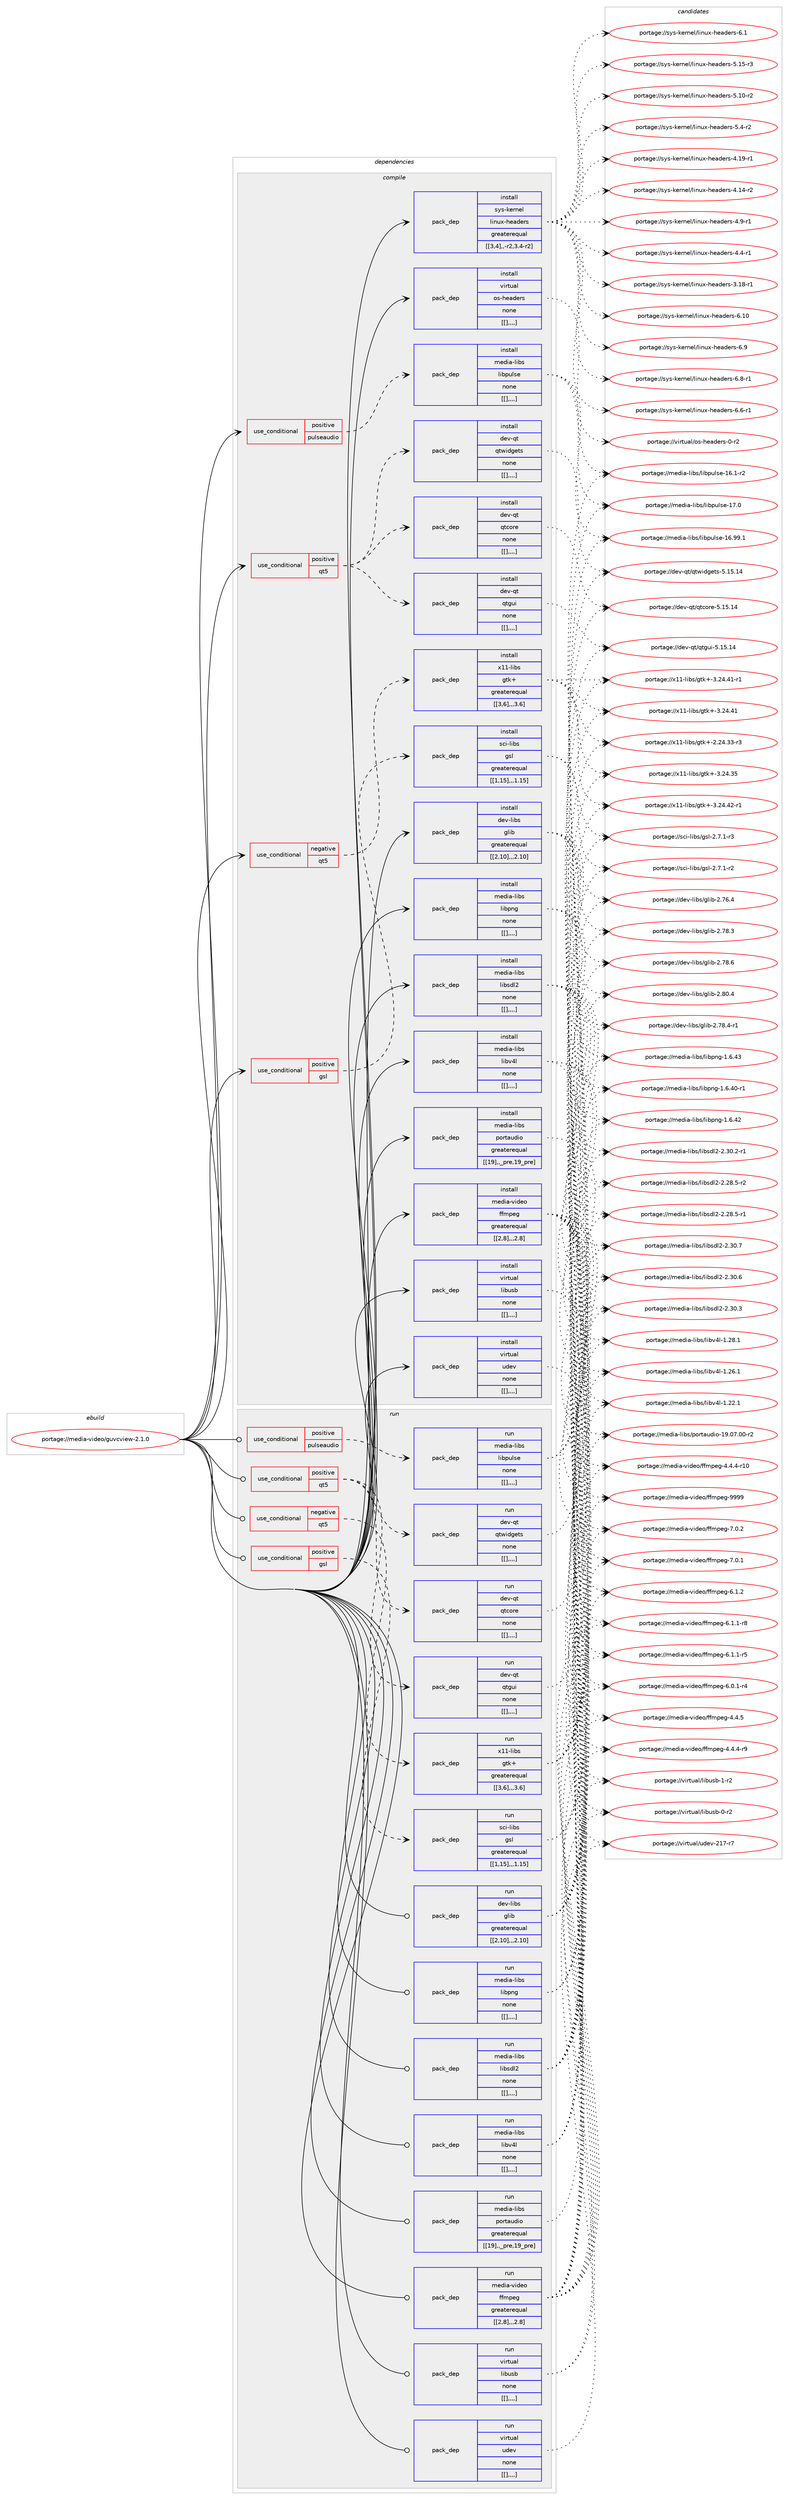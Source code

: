 digraph prolog {

# *************
# Graph options
# *************

newrank=true;
concentrate=true;
compound=true;
graph [rankdir=LR,fontname=Helvetica,fontsize=10,ranksep=1.5];#, ranksep=2.5, nodesep=0.2];
edge  [arrowhead=vee];
node  [fontname=Helvetica,fontsize=10];

# **********
# The ebuild
# **********

subgraph cluster_leftcol {
color=gray;
label=<<i>ebuild</i>>;
id [label="portage://media-video/guvcview-2.1.0", color=red, width=4, href="../media-video/guvcview-2.1.0.svg"];
}

# ****************
# The dependencies
# ****************

subgraph cluster_midcol {
color=gray;
label=<<i>dependencies</i>>;
subgraph cluster_compile {
fillcolor="#eeeeee";
style=filled;
label=<<i>compile</i>>;
subgraph cond88658 {
dependency347003 [label=<<TABLE BORDER="0" CELLBORDER="1" CELLSPACING="0" CELLPADDING="4"><TR><TD ROWSPAN="3" CELLPADDING="10">use_conditional</TD></TR><TR><TD>negative</TD></TR><TR><TD>qt5</TD></TR></TABLE>>, shape=none, color=red];
subgraph pack255668 {
dependency347004 [label=<<TABLE BORDER="0" CELLBORDER="1" CELLSPACING="0" CELLPADDING="4" WIDTH="220"><TR><TD ROWSPAN="6" CELLPADDING="30">pack_dep</TD></TR><TR><TD WIDTH="110">install</TD></TR><TR><TD>x11-libs</TD></TR><TR><TD>gtk+</TD></TR><TR><TD>greaterequal</TD></TR><TR><TD>[[3,6],,,3.6]</TD></TR></TABLE>>, shape=none, color=blue];
}
dependency347003:e -> dependency347004:w [weight=20,style="dashed",arrowhead="vee"];
}
id:e -> dependency347003:w [weight=20,style="solid",arrowhead="vee"];
subgraph cond88659 {
dependency347005 [label=<<TABLE BORDER="0" CELLBORDER="1" CELLSPACING="0" CELLPADDING="4"><TR><TD ROWSPAN="3" CELLPADDING="10">use_conditional</TD></TR><TR><TD>positive</TD></TR><TR><TD>gsl</TD></TR></TABLE>>, shape=none, color=red];
subgraph pack255669 {
dependency347006 [label=<<TABLE BORDER="0" CELLBORDER="1" CELLSPACING="0" CELLPADDING="4" WIDTH="220"><TR><TD ROWSPAN="6" CELLPADDING="30">pack_dep</TD></TR><TR><TD WIDTH="110">install</TD></TR><TR><TD>sci-libs</TD></TR><TR><TD>gsl</TD></TR><TR><TD>greaterequal</TD></TR><TR><TD>[[1,15],,,1.15]</TD></TR></TABLE>>, shape=none, color=blue];
}
dependency347005:e -> dependency347006:w [weight=20,style="dashed",arrowhead="vee"];
}
id:e -> dependency347005:w [weight=20,style="solid",arrowhead="vee"];
subgraph cond88660 {
dependency347007 [label=<<TABLE BORDER="0" CELLBORDER="1" CELLSPACING="0" CELLPADDING="4"><TR><TD ROWSPAN="3" CELLPADDING="10">use_conditional</TD></TR><TR><TD>positive</TD></TR><TR><TD>pulseaudio</TD></TR></TABLE>>, shape=none, color=red];
subgraph pack255670 {
dependency347008 [label=<<TABLE BORDER="0" CELLBORDER="1" CELLSPACING="0" CELLPADDING="4" WIDTH="220"><TR><TD ROWSPAN="6" CELLPADDING="30">pack_dep</TD></TR><TR><TD WIDTH="110">install</TD></TR><TR><TD>media-libs</TD></TR><TR><TD>libpulse</TD></TR><TR><TD>none</TD></TR><TR><TD>[[],,,,]</TD></TR></TABLE>>, shape=none, color=blue];
}
dependency347007:e -> dependency347008:w [weight=20,style="dashed",arrowhead="vee"];
}
id:e -> dependency347007:w [weight=20,style="solid",arrowhead="vee"];
subgraph cond88661 {
dependency347009 [label=<<TABLE BORDER="0" CELLBORDER="1" CELLSPACING="0" CELLPADDING="4"><TR><TD ROWSPAN="3" CELLPADDING="10">use_conditional</TD></TR><TR><TD>positive</TD></TR><TR><TD>qt5</TD></TR></TABLE>>, shape=none, color=red];
subgraph pack255671 {
dependency347010 [label=<<TABLE BORDER="0" CELLBORDER="1" CELLSPACING="0" CELLPADDING="4" WIDTH="220"><TR><TD ROWSPAN="6" CELLPADDING="30">pack_dep</TD></TR><TR><TD WIDTH="110">install</TD></TR><TR><TD>dev-qt</TD></TR><TR><TD>qtcore</TD></TR><TR><TD>none</TD></TR><TR><TD>[[],,,,]</TD></TR></TABLE>>, shape=none, color=blue];
}
dependency347009:e -> dependency347010:w [weight=20,style="dashed",arrowhead="vee"];
subgraph pack255672 {
dependency347011 [label=<<TABLE BORDER="0" CELLBORDER="1" CELLSPACING="0" CELLPADDING="4" WIDTH="220"><TR><TD ROWSPAN="6" CELLPADDING="30">pack_dep</TD></TR><TR><TD WIDTH="110">install</TD></TR><TR><TD>dev-qt</TD></TR><TR><TD>qtgui</TD></TR><TR><TD>none</TD></TR><TR><TD>[[],,,,]</TD></TR></TABLE>>, shape=none, color=blue];
}
dependency347009:e -> dependency347011:w [weight=20,style="dashed",arrowhead="vee"];
subgraph pack255673 {
dependency347012 [label=<<TABLE BORDER="0" CELLBORDER="1" CELLSPACING="0" CELLPADDING="4" WIDTH="220"><TR><TD ROWSPAN="6" CELLPADDING="30">pack_dep</TD></TR><TR><TD WIDTH="110">install</TD></TR><TR><TD>dev-qt</TD></TR><TR><TD>qtwidgets</TD></TR><TR><TD>none</TD></TR><TR><TD>[[],,,,]</TD></TR></TABLE>>, shape=none, color=blue];
}
dependency347009:e -> dependency347012:w [weight=20,style="dashed",arrowhead="vee"];
}
id:e -> dependency347009:w [weight=20,style="solid",arrowhead="vee"];
subgraph pack255674 {
dependency347013 [label=<<TABLE BORDER="0" CELLBORDER="1" CELLSPACING="0" CELLPADDING="4" WIDTH="220"><TR><TD ROWSPAN="6" CELLPADDING="30">pack_dep</TD></TR><TR><TD WIDTH="110">install</TD></TR><TR><TD>dev-libs</TD></TR><TR><TD>glib</TD></TR><TR><TD>greaterequal</TD></TR><TR><TD>[[2,10],,,2.10]</TD></TR></TABLE>>, shape=none, color=blue];
}
id:e -> dependency347013:w [weight=20,style="solid",arrowhead="vee"];
subgraph pack255675 {
dependency347014 [label=<<TABLE BORDER="0" CELLBORDER="1" CELLSPACING="0" CELLPADDING="4" WIDTH="220"><TR><TD ROWSPAN="6" CELLPADDING="30">pack_dep</TD></TR><TR><TD WIDTH="110">install</TD></TR><TR><TD>media-libs</TD></TR><TR><TD>libpng</TD></TR><TR><TD>none</TD></TR><TR><TD>[[],,,,]</TD></TR></TABLE>>, shape=none, color=blue];
}
id:e -> dependency347014:w [weight=20,style="solid",arrowhead="vee"];
subgraph pack255676 {
dependency347015 [label=<<TABLE BORDER="0" CELLBORDER="1" CELLSPACING="0" CELLPADDING="4" WIDTH="220"><TR><TD ROWSPAN="6" CELLPADDING="30">pack_dep</TD></TR><TR><TD WIDTH="110">install</TD></TR><TR><TD>media-libs</TD></TR><TR><TD>libsdl2</TD></TR><TR><TD>none</TD></TR><TR><TD>[[],,,,]</TD></TR></TABLE>>, shape=none, color=blue];
}
id:e -> dependency347015:w [weight=20,style="solid",arrowhead="vee"];
subgraph pack255677 {
dependency347016 [label=<<TABLE BORDER="0" CELLBORDER="1" CELLSPACING="0" CELLPADDING="4" WIDTH="220"><TR><TD ROWSPAN="6" CELLPADDING="30">pack_dep</TD></TR><TR><TD WIDTH="110">install</TD></TR><TR><TD>media-libs</TD></TR><TR><TD>libv4l</TD></TR><TR><TD>none</TD></TR><TR><TD>[[],,,,]</TD></TR></TABLE>>, shape=none, color=blue];
}
id:e -> dependency347016:w [weight=20,style="solid",arrowhead="vee"];
subgraph pack255678 {
dependency347017 [label=<<TABLE BORDER="0" CELLBORDER="1" CELLSPACING="0" CELLPADDING="4" WIDTH="220"><TR><TD ROWSPAN="6" CELLPADDING="30">pack_dep</TD></TR><TR><TD WIDTH="110">install</TD></TR><TR><TD>media-libs</TD></TR><TR><TD>portaudio</TD></TR><TR><TD>greaterequal</TD></TR><TR><TD>[[19],,_pre,19_pre]</TD></TR></TABLE>>, shape=none, color=blue];
}
id:e -> dependency347017:w [weight=20,style="solid",arrowhead="vee"];
subgraph pack255679 {
dependency347018 [label=<<TABLE BORDER="0" CELLBORDER="1" CELLSPACING="0" CELLPADDING="4" WIDTH="220"><TR><TD ROWSPAN="6" CELLPADDING="30">pack_dep</TD></TR><TR><TD WIDTH="110">install</TD></TR><TR><TD>media-video</TD></TR><TR><TD>ffmpeg</TD></TR><TR><TD>greaterequal</TD></TR><TR><TD>[[2,8],,,2.8]</TD></TR></TABLE>>, shape=none, color=blue];
}
id:e -> dependency347018:w [weight=20,style="solid",arrowhead="vee"];
subgraph pack255680 {
dependency347019 [label=<<TABLE BORDER="0" CELLBORDER="1" CELLSPACING="0" CELLPADDING="4" WIDTH="220"><TR><TD ROWSPAN="6" CELLPADDING="30">pack_dep</TD></TR><TR><TD WIDTH="110">install</TD></TR><TR><TD>sys-kernel</TD></TR><TR><TD>linux-headers</TD></TR><TR><TD>greaterequal</TD></TR><TR><TD>[[3,4],,-r2,3.4-r2]</TD></TR></TABLE>>, shape=none, color=blue];
}
id:e -> dependency347019:w [weight=20,style="solid",arrowhead="vee"];
subgraph pack255681 {
dependency347020 [label=<<TABLE BORDER="0" CELLBORDER="1" CELLSPACING="0" CELLPADDING="4" WIDTH="220"><TR><TD ROWSPAN="6" CELLPADDING="30">pack_dep</TD></TR><TR><TD WIDTH="110">install</TD></TR><TR><TD>virtual</TD></TR><TR><TD>libusb</TD></TR><TR><TD>none</TD></TR><TR><TD>[[],,,,]</TD></TR></TABLE>>, shape=none, color=blue];
}
id:e -> dependency347020:w [weight=20,style="solid",arrowhead="vee"];
subgraph pack255682 {
dependency347021 [label=<<TABLE BORDER="0" CELLBORDER="1" CELLSPACING="0" CELLPADDING="4" WIDTH="220"><TR><TD ROWSPAN="6" CELLPADDING="30">pack_dep</TD></TR><TR><TD WIDTH="110">install</TD></TR><TR><TD>virtual</TD></TR><TR><TD>os-headers</TD></TR><TR><TD>none</TD></TR><TR><TD>[[],,,,]</TD></TR></TABLE>>, shape=none, color=blue];
}
id:e -> dependency347021:w [weight=20,style="solid",arrowhead="vee"];
subgraph pack255683 {
dependency347022 [label=<<TABLE BORDER="0" CELLBORDER="1" CELLSPACING="0" CELLPADDING="4" WIDTH="220"><TR><TD ROWSPAN="6" CELLPADDING="30">pack_dep</TD></TR><TR><TD WIDTH="110">install</TD></TR><TR><TD>virtual</TD></TR><TR><TD>udev</TD></TR><TR><TD>none</TD></TR><TR><TD>[[],,,,]</TD></TR></TABLE>>, shape=none, color=blue];
}
id:e -> dependency347022:w [weight=20,style="solid",arrowhead="vee"];
}
subgraph cluster_compileandrun {
fillcolor="#eeeeee";
style=filled;
label=<<i>compile and run</i>>;
}
subgraph cluster_run {
fillcolor="#eeeeee";
style=filled;
label=<<i>run</i>>;
subgraph cond88662 {
dependency347023 [label=<<TABLE BORDER="0" CELLBORDER="1" CELLSPACING="0" CELLPADDING="4"><TR><TD ROWSPAN="3" CELLPADDING="10">use_conditional</TD></TR><TR><TD>negative</TD></TR><TR><TD>qt5</TD></TR></TABLE>>, shape=none, color=red];
subgraph pack255684 {
dependency347024 [label=<<TABLE BORDER="0" CELLBORDER="1" CELLSPACING="0" CELLPADDING="4" WIDTH="220"><TR><TD ROWSPAN="6" CELLPADDING="30">pack_dep</TD></TR><TR><TD WIDTH="110">run</TD></TR><TR><TD>x11-libs</TD></TR><TR><TD>gtk+</TD></TR><TR><TD>greaterequal</TD></TR><TR><TD>[[3,6],,,3.6]</TD></TR></TABLE>>, shape=none, color=blue];
}
dependency347023:e -> dependency347024:w [weight=20,style="dashed",arrowhead="vee"];
}
id:e -> dependency347023:w [weight=20,style="solid",arrowhead="odot"];
subgraph cond88663 {
dependency347025 [label=<<TABLE BORDER="0" CELLBORDER="1" CELLSPACING="0" CELLPADDING="4"><TR><TD ROWSPAN="3" CELLPADDING="10">use_conditional</TD></TR><TR><TD>positive</TD></TR><TR><TD>gsl</TD></TR></TABLE>>, shape=none, color=red];
subgraph pack255685 {
dependency347026 [label=<<TABLE BORDER="0" CELLBORDER="1" CELLSPACING="0" CELLPADDING="4" WIDTH="220"><TR><TD ROWSPAN="6" CELLPADDING="30">pack_dep</TD></TR><TR><TD WIDTH="110">run</TD></TR><TR><TD>sci-libs</TD></TR><TR><TD>gsl</TD></TR><TR><TD>greaterequal</TD></TR><TR><TD>[[1,15],,,1.15]</TD></TR></TABLE>>, shape=none, color=blue];
}
dependency347025:e -> dependency347026:w [weight=20,style="dashed",arrowhead="vee"];
}
id:e -> dependency347025:w [weight=20,style="solid",arrowhead="odot"];
subgraph cond88664 {
dependency347027 [label=<<TABLE BORDER="0" CELLBORDER="1" CELLSPACING="0" CELLPADDING="4"><TR><TD ROWSPAN="3" CELLPADDING="10">use_conditional</TD></TR><TR><TD>positive</TD></TR><TR><TD>pulseaudio</TD></TR></TABLE>>, shape=none, color=red];
subgraph pack255686 {
dependency347028 [label=<<TABLE BORDER="0" CELLBORDER="1" CELLSPACING="0" CELLPADDING="4" WIDTH="220"><TR><TD ROWSPAN="6" CELLPADDING="30">pack_dep</TD></TR><TR><TD WIDTH="110">run</TD></TR><TR><TD>media-libs</TD></TR><TR><TD>libpulse</TD></TR><TR><TD>none</TD></TR><TR><TD>[[],,,,]</TD></TR></TABLE>>, shape=none, color=blue];
}
dependency347027:e -> dependency347028:w [weight=20,style="dashed",arrowhead="vee"];
}
id:e -> dependency347027:w [weight=20,style="solid",arrowhead="odot"];
subgraph cond88665 {
dependency347029 [label=<<TABLE BORDER="0" CELLBORDER="1" CELLSPACING="0" CELLPADDING="4"><TR><TD ROWSPAN="3" CELLPADDING="10">use_conditional</TD></TR><TR><TD>positive</TD></TR><TR><TD>qt5</TD></TR></TABLE>>, shape=none, color=red];
subgraph pack255687 {
dependency347030 [label=<<TABLE BORDER="0" CELLBORDER="1" CELLSPACING="0" CELLPADDING="4" WIDTH="220"><TR><TD ROWSPAN="6" CELLPADDING="30">pack_dep</TD></TR><TR><TD WIDTH="110">run</TD></TR><TR><TD>dev-qt</TD></TR><TR><TD>qtcore</TD></TR><TR><TD>none</TD></TR><TR><TD>[[],,,,]</TD></TR></TABLE>>, shape=none, color=blue];
}
dependency347029:e -> dependency347030:w [weight=20,style="dashed",arrowhead="vee"];
subgraph pack255688 {
dependency347031 [label=<<TABLE BORDER="0" CELLBORDER="1" CELLSPACING="0" CELLPADDING="4" WIDTH="220"><TR><TD ROWSPAN="6" CELLPADDING="30">pack_dep</TD></TR><TR><TD WIDTH="110">run</TD></TR><TR><TD>dev-qt</TD></TR><TR><TD>qtgui</TD></TR><TR><TD>none</TD></TR><TR><TD>[[],,,,]</TD></TR></TABLE>>, shape=none, color=blue];
}
dependency347029:e -> dependency347031:w [weight=20,style="dashed",arrowhead="vee"];
subgraph pack255689 {
dependency347032 [label=<<TABLE BORDER="0" CELLBORDER="1" CELLSPACING="0" CELLPADDING="4" WIDTH="220"><TR><TD ROWSPAN="6" CELLPADDING="30">pack_dep</TD></TR><TR><TD WIDTH="110">run</TD></TR><TR><TD>dev-qt</TD></TR><TR><TD>qtwidgets</TD></TR><TR><TD>none</TD></TR><TR><TD>[[],,,,]</TD></TR></TABLE>>, shape=none, color=blue];
}
dependency347029:e -> dependency347032:w [weight=20,style="dashed",arrowhead="vee"];
}
id:e -> dependency347029:w [weight=20,style="solid",arrowhead="odot"];
subgraph pack255690 {
dependency347033 [label=<<TABLE BORDER="0" CELLBORDER="1" CELLSPACING="0" CELLPADDING="4" WIDTH="220"><TR><TD ROWSPAN="6" CELLPADDING="30">pack_dep</TD></TR><TR><TD WIDTH="110">run</TD></TR><TR><TD>dev-libs</TD></TR><TR><TD>glib</TD></TR><TR><TD>greaterequal</TD></TR><TR><TD>[[2,10],,,2.10]</TD></TR></TABLE>>, shape=none, color=blue];
}
id:e -> dependency347033:w [weight=20,style="solid",arrowhead="odot"];
subgraph pack255691 {
dependency347034 [label=<<TABLE BORDER="0" CELLBORDER="1" CELLSPACING="0" CELLPADDING="4" WIDTH="220"><TR><TD ROWSPAN="6" CELLPADDING="30">pack_dep</TD></TR><TR><TD WIDTH="110">run</TD></TR><TR><TD>media-libs</TD></TR><TR><TD>libpng</TD></TR><TR><TD>none</TD></TR><TR><TD>[[],,,,]</TD></TR></TABLE>>, shape=none, color=blue];
}
id:e -> dependency347034:w [weight=20,style="solid",arrowhead="odot"];
subgraph pack255692 {
dependency347035 [label=<<TABLE BORDER="0" CELLBORDER="1" CELLSPACING="0" CELLPADDING="4" WIDTH="220"><TR><TD ROWSPAN="6" CELLPADDING="30">pack_dep</TD></TR><TR><TD WIDTH="110">run</TD></TR><TR><TD>media-libs</TD></TR><TR><TD>libsdl2</TD></TR><TR><TD>none</TD></TR><TR><TD>[[],,,,]</TD></TR></TABLE>>, shape=none, color=blue];
}
id:e -> dependency347035:w [weight=20,style="solid",arrowhead="odot"];
subgraph pack255693 {
dependency347036 [label=<<TABLE BORDER="0" CELLBORDER="1" CELLSPACING="0" CELLPADDING="4" WIDTH="220"><TR><TD ROWSPAN="6" CELLPADDING="30">pack_dep</TD></TR><TR><TD WIDTH="110">run</TD></TR><TR><TD>media-libs</TD></TR><TR><TD>libv4l</TD></TR><TR><TD>none</TD></TR><TR><TD>[[],,,,]</TD></TR></TABLE>>, shape=none, color=blue];
}
id:e -> dependency347036:w [weight=20,style="solid",arrowhead="odot"];
subgraph pack255694 {
dependency347037 [label=<<TABLE BORDER="0" CELLBORDER="1" CELLSPACING="0" CELLPADDING="4" WIDTH="220"><TR><TD ROWSPAN="6" CELLPADDING="30">pack_dep</TD></TR><TR><TD WIDTH="110">run</TD></TR><TR><TD>media-libs</TD></TR><TR><TD>portaudio</TD></TR><TR><TD>greaterequal</TD></TR><TR><TD>[[19],,_pre,19_pre]</TD></TR></TABLE>>, shape=none, color=blue];
}
id:e -> dependency347037:w [weight=20,style="solid",arrowhead="odot"];
subgraph pack255695 {
dependency347038 [label=<<TABLE BORDER="0" CELLBORDER="1" CELLSPACING="0" CELLPADDING="4" WIDTH="220"><TR><TD ROWSPAN="6" CELLPADDING="30">pack_dep</TD></TR><TR><TD WIDTH="110">run</TD></TR><TR><TD>media-video</TD></TR><TR><TD>ffmpeg</TD></TR><TR><TD>greaterequal</TD></TR><TR><TD>[[2,8],,,2.8]</TD></TR></TABLE>>, shape=none, color=blue];
}
id:e -> dependency347038:w [weight=20,style="solid",arrowhead="odot"];
subgraph pack255696 {
dependency347039 [label=<<TABLE BORDER="0" CELLBORDER="1" CELLSPACING="0" CELLPADDING="4" WIDTH="220"><TR><TD ROWSPAN="6" CELLPADDING="30">pack_dep</TD></TR><TR><TD WIDTH="110">run</TD></TR><TR><TD>virtual</TD></TR><TR><TD>libusb</TD></TR><TR><TD>none</TD></TR><TR><TD>[[],,,,]</TD></TR></TABLE>>, shape=none, color=blue];
}
id:e -> dependency347039:w [weight=20,style="solid",arrowhead="odot"];
subgraph pack255697 {
dependency347040 [label=<<TABLE BORDER="0" CELLBORDER="1" CELLSPACING="0" CELLPADDING="4" WIDTH="220"><TR><TD ROWSPAN="6" CELLPADDING="30">pack_dep</TD></TR><TR><TD WIDTH="110">run</TD></TR><TR><TD>virtual</TD></TR><TR><TD>udev</TD></TR><TR><TD>none</TD></TR><TR><TD>[[],,,,]</TD></TR></TABLE>>, shape=none, color=blue];
}
id:e -> dependency347040:w [weight=20,style="solid",arrowhead="odot"];
}
}

# **************
# The candidates
# **************

subgraph cluster_choices {
rank=same;
color=gray;
label=<<i>candidates</i>>;

subgraph choice255668 {
color=black;
nodesep=1;
choice12049494510810598115471031161074345514650524652504511449 [label="portage://x11-libs/gtk+-3.24.42-r1", color=red, width=4,href="../x11-libs/gtk+-3.24.42-r1.svg"];
choice12049494510810598115471031161074345514650524652494511449 [label="portage://x11-libs/gtk+-3.24.41-r1", color=red, width=4,href="../x11-libs/gtk+-3.24.41-r1.svg"];
choice1204949451081059811547103116107434551465052465249 [label="portage://x11-libs/gtk+-3.24.41", color=red, width=4,href="../x11-libs/gtk+-3.24.41.svg"];
choice1204949451081059811547103116107434551465052465153 [label="portage://x11-libs/gtk+-3.24.35", color=red, width=4,href="../x11-libs/gtk+-3.24.35.svg"];
choice12049494510810598115471031161074345504650524651514511451 [label="portage://x11-libs/gtk+-2.24.33-r3", color=red, width=4,href="../x11-libs/gtk+-2.24.33-r3.svg"];
dependency347004:e -> choice12049494510810598115471031161074345514650524652504511449:w [style=dotted,weight="100"];
dependency347004:e -> choice12049494510810598115471031161074345514650524652494511449:w [style=dotted,weight="100"];
dependency347004:e -> choice1204949451081059811547103116107434551465052465249:w [style=dotted,weight="100"];
dependency347004:e -> choice1204949451081059811547103116107434551465052465153:w [style=dotted,weight="100"];
dependency347004:e -> choice12049494510810598115471031161074345504650524651514511451:w [style=dotted,weight="100"];
}
subgraph choice255669 {
color=black;
nodesep=1;
choice115991054510810598115471031151084550465546494511451 [label="portage://sci-libs/gsl-2.7.1-r3", color=red, width=4,href="../sci-libs/gsl-2.7.1-r3.svg"];
choice115991054510810598115471031151084550465546494511450 [label="portage://sci-libs/gsl-2.7.1-r2", color=red, width=4,href="../sci-libs/gsl-2.7.1-r2.svg"];
dependency347006:e -> choice115991054510810598115471031151084550465546494511451:w [style=dotted,weight="100"];
dependency347006:e -> choice115991054510810598115471031151084550465546494511450:w [style=dotted,weight="100"];
}
subgraph choice255670 {
color=black;
nodesep=1;
choice10910110010597451081059811547108105981121171081151014549554648 [label="portage://media-libs/libpulse-17.0", color=red, width=4,href="../media-libs/libpulse-17.0.svg"];
choice10910110010597451081059811547108105981121171081151014549544657574649 [label="portage://media-libs/libpulse-16.99.1", color=red, width=4,href="../media-libs/libpulse-16.99.1.svg"];
choice109101100105974510810598115471081059811211710811510145495446494511450 [label="portage://media-libs/libpulse-16.1-r2", color=red, width=4,href="../media-libs/libpulse-16.1-r2.svg"];
dependency347008:e -> choice10910110010597451081059811547108105981121171081151014549554648:w [style=dotted,weight="100"];
dependency347008:e -> choice10910110010597451081059811547108105981121171081151014549544657574649:w [style=dotted,weight="100"];
dependency347008:e -> choice109101100105974510810598115471081059811211710811510145495446494511450:w [style=dotted,weight="100"];
}
subgraph choice255671 {
color=black;
nodesep=1;
choice1001011184511311647113116991111141014553464953464952 [label="portage://dev-qt/qtcore-5.15.14", color=red, width=4,href="../dev-qt/qtcore-5.15.14.svg"];
dependency347010:e -> choice1001011184511311647113116991111141014553464953464952:w [style=dotted,weight="100"];
}
subgraph choice255672 {
color=black;
nodesep=1;
choice10010111845113116471131161031171054553464953464952 [label="portage://dev-qt/qtgui-5.15.14", color=red, width=4,href="../dev-qt/qtgui-5.15.14.svg"];
dependency347011:e -> choice10010111845113116471131161031171054553464953464952:w [style=dotted,weight="100"];
}
subgraph choice255673 {
color=black;
nodesep=1;
choice10010111845113116471131161191051001031011161154553464953464952 [label="portage://dev-qt/qtwidgets-5.15.14", color=red, width=4,href="../dev-qt/qtwidgets-5.15.14.svg"];
dependency347012:e -> choice10010111845113116471131161191051001031011161154553464953464952:w [style=dotted,weight="100"];
}
subgraph choice255674 {
color=black;
nodesep=1;
choice1001011184510810598115471031081059845504656484652 [label="portage://dev-libs/glib-2.80.4", color=red, width=4,href="../dev-libs/glib-2.80.4.svg"];
choice1001011184510810598115471031081059845504655564654 [label="portage://dev-libs/glib-2.78.6", color=red, width=4,href="../dev-libs/glib-2.78.6.svg"];
choice10010111845108105981154710310810598455046555646524511449 [label="portage://dev-libs/glib-2.78.4-r1", color=red, width=4,href="../dev-libs/glib-2.78.4-r1.svg"];
choice1001011184510810598115471031081059845504655564651 [label="portage://dev-libs/glib-2.78.3", color=red, width=4,href="../dev-libs/glib-2.78.3.svg"];
choice1001011184510810598115471031081059845504655544652 [label="portage://dev-libs/glib-2.76.4", color=red, width=4,href="../dev-libs/glib-2.76.4.svg"];
dependency347013:e -> choice1001011184510810598115471031081059845504656484652:w [style=dotted,weight="100"];
dependency347013:e -> choice1001011184510810598115471031081059845504655564654:w [style=dotted,weight="100"];
dependency347013:e -> choice10010111845108105981154710310810598455046555646524511449:w [style=dotted,weight="100"];
dependency347013:e -> choice1001011184510810598115471031081059845504655564651:w [style=dotted,weight="100"];
dependency347013:e -> choice1001011184510810598115471031081059845504655544652:w [style=dotted,weight="100"];
}
subgraph choice255675 {
color=black;
nodesep=1;
choice109101100105974510810598115471081059811211010345494654465251 [label="portage://media-libs/libpng-1.6.43", color=red, width=4,href="../media-libs/libpng-1.6.43.svg"];
choice109101100105974510810598115471081059811211010345494654465250 [label="portage://media-libs/libpng-1.6.42", color=red, width=4,href="../media-libs/libpng-1.6.42.svg"];
choice1091011001059745108105981154710810598112110103454946544652484511449 [label="portage://media-libs/libpng-1.6.40-r1", color=red, width=4,href="../media-libs/libpng-1.6.40-r1.svg"];
dependency347014:e -> choice109101100105974510810598115471081059811211010345494654465251:w [style=dotted,weight="100"];
dependency347014:e -> choice109101100105974510810598115471081059811211010345494654465250:w [style=dotted,weight="100"];
dependency347014:e -> choice1091011001059745108105981154710810598112110103454946544652484511449:w [style=dotted,weight="100"];
}
subgraph choice255676 {
color=black;
nodesep=1;
choice10910110010597451081059811547108105981151001085045504651484655 [label="portage://media-libs/libsdl2-2.30.7", color=red, width=4,href="../media-libs/libsdl2-2.30.7.svg"];
choice10910110010597451081059811547108105981151001085045504651484654 [label="portage://media-libs/libsdl2-2.30.6", color=red, width=4,href="../media-libs/libsdl2-2.30.6.svg"];
choice10910110010597451081059811547108105981151001085045504651484651 [label="portage://media-libs/libsdl2-2.30.3", color=red, width=4,href="../media-libs/libsdl2-2.30.3.svg"];
choice109101100105974510810598115471081059811510010850455046514846504511449 [label="portage://media-libs/libsdl2-2.30.2-r1", color=red, width=4,href="../media-libs/libsdl2-2.30.2-r1.svg"];
choice109101100105974510810598115471081059811510010850455046505646534511450 [label="portage://media-libs/libsdl2-2.28.5-r2", color=red, width=4,href="../media-libs/libsdl2-2.28.5-r2.svg"];
choice109101100105974510810598115471081059811510010850455046505646534511449 [label="portage://media-libs/libsdl2-2.28.5-r1", color=red, width=4,href="../media-libs/libsdl2-2.28.5-r1.svg"];
dependency347015:e -> choice10910110010597451081059811547108105981151001085045504651484655:w [style=dotted,weight="100"];
dependency347015:e -> choice10910110010597451081059811547108105981151001085045504651484654:w [style=dotted,weight="100"];
dependency347015:e -> choice10910110010597451081059811547108105981151001085045504651484651:w [style=dotted,weight="100"];
dependency347015:e -> choice109101100105974510810598115471081059811510010850455046514846504511449:w [style=dotted,weight="100"];
dependency347015:e -> choice109101100105974510810598115471081059811510010850455046505646534511450:w [style=dotted,weight="100"];
dependency347015:e -> choice109101100105974510810598115471081059811510010850455046505646534511449:w [style=dotted,weight="100"];
}
subgraph choice255677 {
color=black;
nodesep=1;
choice10910110010597451081059811547108105981185210845494650564649 [label="portage://media-libs/libv4l-1.28.1", color=red, width=4,href="../media-libs/libv4l-1.28.1.svg"];
choice10910110010597451081059811547108105981185210845494650544649 [label="portage://media-libs/libv4l-1.26.1", color=red, width=4,href="../media-libs/libv4l-1.26.1.svg"];
choice10910110010597451081059811547108105981185210845494650504649 [label="portage://media-libs/libv4l-1.22.1", color=red, width=4,href="../media-libs/libv4l-1.22.1.svg"];
dependency347016:e -> choice10910110010597451081059811547108105981185210845494650564649:w [style=dotted,weight="100"];
dependency347016:e -> choice10910110010597451081059811547108105981185210845494650544649:w [style=dotted,weight="100"];
dependency347016:e -> choice10910110010597451081059811547108105981185210845494650504649:w [style=dotted,weight="100"];
}
subgraph choice255678 {
color=black;
nodesep=1;
choice10910110010597451081059811547112111114116971171001051114549574648554648484511450 [label="portage://media-libs/portaudio-19.07.00-r2", color=red, width=4,href="../media-libs/portaudio-19.07.00-r2.svg"];
dependency347017:e -> choice10910110010597451081059811547112111114116971171001051114549574648554648484511450:w [style=dotted,weight="100"];
}
subgraph choice255679 {
color=black;
nodesep=1;
choice1091011001059745118105100101111471021021091121011034557575757 [label="portage://media-video/ffmpeg-9999", color=red, width=4,href="../media-video/ffmpeg-9999.svg"];
choice109101100105974511810510010111147102102109112101103455546484650 [label="portage://media-video/ffmpeg-7.0.2", color=red, width=4,href="../media-video/ffmpeg-7.0.2.svg"];
choice109101100105974511810510010111147102102109112101103455546484649 [label="portage://media-video/ffmpeg-7.0.1", color=red, width=4,href="../media-video/ffmpeg-7.0.1.svg"];
choice109101100105974511810510010111147102102109112101103455446494650 [label="portage://media-video/ffmpeg-6.1.2", color=red, width=4,href="../media-video/ffmpeg-6.1.2.svg"];
choice1091011001059745118105100101111471021021091121011034554464946494511456 [label="portage://media-video/ffmpeg-6.1.1-r8", color=red, width=4,href="../media-video/ffmpeg-6.1.1-r8.svg"];
choice1091011001059745118105100101111471021021091121011034554464946494511453 [label="portage://media-video/ffmpeg-6.1.1-r5", color=red, width=4,href="../media-video/ffmpeg-6.1.1-r5.svg"];
choice1091011001059745118105100101111471021021091121011034554464846494511452 [label="portage://media-video/ffmpeg-6.0.1-r4", color=red, width=4,href="../media-video/ffmpeg-6.0.1-r4.svg"];
choice109101100105974511810510010111147102102109112101103455246524653 [label="portage://media-video/ffmpeg-4.4.5", color=red, width=4,href="../media-video/ffmpeg-4.4.5.svg"];
choice1091011001059745118105100101111471021021091121011034552465246524511457 [label="portage://media-video/ffmpeg-4.4.4-r9", color=red, width=4,href="../media-video/ffmpeg-4.4.4-r9.svg"];
choice109101100105974511810510010111147102102109112101103455246524652451144948 [label="portage://media-video/ffmpeg-4.4.4-r10", color=red, width=4,href="../media-video/ffmpeg-4.4.4-r10.svg"];
dependency347018:e -> choice1091011001059745118105100101111471021021091121011034557575757:w [style=dotted,weight="100"];
dependency347018:e -> choice109101100105974511810510010111147102102109112101103455546484650:w [style=dotted,weight="100"];
dependency347018:e -> choice109101100105974511810510010111147102102109112101103455546484649:w [style=dotted,weight="100"];
dependency347018:e -> choice109101100105974511810510010111147102102109112101103455446494650:w [style=dotted,weight="100"];
dependency347018:e -> choice1091011001059745118105100101111471021021091121011034554464946494511456:w [style=dotted,weight="100"];
dependency347018:e -> choice1091011001059745118105100101111471021021091121011034554464946494511453:w [style=dotted,weight="100"];
dependency347018:e -> choice1091011001059745118105100101111471021021091121011034554464846494511452:w [style=dotted,weight="100"];
dependency347018:e -> choice109101100105974511810510010111147102102109112101103455246524653:w [style=dotted,weight="100"];
dependency347018:e -> choice1091011001059745118105100101111471021021091121011034552465246524511457:w [style=dotted,weight="100"];
dependency347018:e -> choice109101100105974511810510010111147102102109112101103455246524652451144948:w [style=dotted,weight="100"];
}
subgraph choice255680 {
color=black;
nodesep=1;
choice115121115451071011141101011084710810511011712045104101971001011141154554464948 [label="portage://sys-kernel/linux-headers-6.10", color=red, width=4,href="../sys-kernel/linux-headers-6.10.svg"];
choice1151211154510710111411010110847108105110117120451041019710010111411545544657 [label="portage://sys-kernel/linux-headers-6.9", color=red, width=4,href="../sys-kernel/linux-headers-6.9.svg"];
choice11512111545107101114110101108471081051101171204510410197100101114115455446564511449 [label="portage://sys-kernel/linux-headers-6.8-r1", color=red, width=4,href="../sys-kernel/linux-headers-6.8-r1.svg"];
choice11512111545107101114110101108471081051101171204510410197100101114115455446544511449 [label="portage://sys-kernel/linux-headers-6.6-r1", color=red, width=4,href="../sys-kernel/linux-headers-6.6-r1.svg"];
choice1151211154510710111411010110847108105110117120451041019710010111411545544649 [label="portage://sys-kernel/linux-headers-6.1", color=red, width=4,href="../sys-kernel/linux-headers-6.1.svg"];
choice1151211154510710111411010110847108105110117120451041019710010111411545534649534511451 [label="portage://sys-kernel/linux-headers-5.15-r3", color=red, width=4,href="../sys-kernel/linux-headers-5.15-r3.svg"];
choice1151211154510710111411010110847108105110117120451041019710010111411545534649484511450 [label="portage://sys-kernel/linux-headers-5.10-r2", color=red, width=4,href="../sys-kernel/linux-headers-5.10-r2.svg"];
choice11512111545107101114110101108471081051101171204510410197100101114115455346524511450 [label="portage://sys-kernel/linux-headers-5.4-r2", color=red, width=4,href="../sys-kernel/linux-headers-5.4-r2.svg"];
choice1151211154510710111411010110847108105110117120451041019710010111411545524649574511449 [label="portage://sys-kernel/linux-headers-4.19-r1", color=red, width=4,href="../sys-kernel/linux-headers-4.19-r1.svg"];
choice1151211154510710111411010110847108105110117120451041019710010111411545524649524511450 [label="portage://sys-kernel/linux-headers-4.14-r2", color=red, width=4,href="../sys-kernel/linux-headers-4.14-r2.svg"];
choice11512111545107101114110101108471081051101171204510410197100101114115455246574511449 [label="portage://sys-kernel/linux-headers-4.9-r1", color=red, width=4,href="../sys-kernel/linux-headers-4.9-r1.svg"];
choice11512111545107101114110101108471081051101171204510410197100101114115455246524511449 [label="portage://sys-kernel/linux-headers-4.4-r1", color=red, width=4,href="../sys-kernel/linux-headers-4.4-r1.svg"];
choice1151211154510710111411010110847108105110117120451041019710010111411545514649564511449 [label="portage://sys-kernel/linux-headers-3.18-r1", color=red, width=4,href="../sys-kernel/linux-headers-3.18-r1.svg"];
dependency347019:e -> choice115121115451071011141101011084710810511011712045104101971001011141154554464948:w [style=dotted,weight="100"];
dependency347019:e -> choice1151211154510710111411010110847108105110117120451041019710010111411545544657:w [style=dotted,weight="100"];
dependency347019:e -> choice11512111545107101114110101108471081051101171204510410197100101114115455446564511449:w [style=dotted,weight="100"];
dependency347019:e -> choice11512111545107101114110101108471081051101171204510410197100101114115455446544511449:w [style=dotted,weight="100"];
dependency347019:e -> choice1151211154510710111411010110847108105110117120451041019710010111411545544649:w [style=dotted,weight="100"];
dependency347019:e -> choice1151211154510710111411010110847108105110117120451041019710010111411545534649534511451:w [style=dotted,weight="100"];
dependency347019:e -> choice1151211154510710111411010110847108105110117120451041019710010111411545534649484511450:w [style=dotted,weight="100"];
dependency347019:e -> choice11512111545107101114110101108471081051101171204510410197100101114115455346524511450:w [style=dotted,weight="100"];
dependency347019:e -> choice1151211154510710111411010110847108105110117120451041019710010111411545524649574511449:w [style=dotted,weight="100"];
dependency347019:e -> choice1151211154510710111411010110847108105110117120451041019710010111411545524649524511450:w [style=dotted,weight="100"];
dependency347019:e -> choice11512111545107101114110101108471081051101171204510410197100101114115455246574511449:w [style=dotted,weight="100"];
dependency347019:e -> choice11512111545107101114110101108471081051101171204510410197100101114115455246524511449:w [style=dotted,weight="100"];
dependency347019:e -> choice1151211154510710111411010110847108105110117120451041019710010111411545514649564511449:w [style=dotted,weight="100"];
}
subgraph choice255681 {
color=black;
nodesep=1;
choice1181051141161179710847108105981171159845494511450 [label="portage://virtual/libusb-1-r2", color=red, width=4,href="../virtual/libusb-1-r2.svg"];
choice1181051141161179710847108105981171159845484511450 [label="portage://virtual/libusb-0-r2", color=red, width=4,href="../virtual/libusb-0-r2.svg"];
dependency347020:e -> choice1181051141161179710847108105981171159845494511450:w [style=dotted,weight="100"];
dependency347020:e -> choice1181051141161179710847108105981171159845484511450:w [style=dotted,weight="100"];
}
subgraph choice255682 {
color=black;
nodesep=1;
choice1181051141161179710847111115451041019710010111411545484511450 [label="portage://virtual/os-headers-0-r2", color=red, width=4,href="../virtual/os-headers-0-r2.svg"];
dependency347021:e -> choice1181051141161179710847111115451041019710010111411545484511450:w [style=dotted,weight="100"];
}
subgraph choice255683 {
color=black;
nodesep=1;
choice1181051141161179710847117100101118455049554511455 [label="portage://virtual/udev-217-r7", color=red, width=4,href="../virtual/udev-217-r7.svg"];
dependency347022:e -> choice1181051141161179710847117100101118455049554511455:w [style=dotted,weight="100"];
}
subgraph choice255684 {
color=black;
nodesep=1;
choice12049494510810598115471031161074345514650524652504511449 [label="portage://x11-libs/gtk+-3.24.42-r1", color=red, width=4,href="../x11-libs/gtk+-3.24.42-r1.svg"];
choice12049494510810598115471031161074345514650524652494511449 [label="portage://x11-libs/gtk+-3.24.41-r1", color=red, width=4,href="../x11-libs/gtk+-3.24.41-r1.svg"];
choice1204949451081059811547103116107434551465052465249 [label="portage://x11-libs/gtk+-3.24.41", color=red, width=4,href="../x11-libs/gtk+-3.24.41.svg"];
choice1204949451081059811547103116107434551465052465153 [label="portage://x11-libs/gtk+-3.24.35", color=red, width=4,href="../x11-libs/gtk+-3.24.35.svg"];
choice12049494510810598115471031161074345504650524651514511451 [label="portage://x11-libs/gtk+-2.24.33-r3", color=red, width=4,href="../x11-libs/gtk+-2.24.33-r3.svg"];
dependency347024:e -> choice12049494510810598115471031161074345514650524652504511449:w [style=dotted,weight="100"];
dependency347024:e -> choice12049494510810598115471031161074345514650524652494511449:w [style=dotted,weight="100"];
dependency347024:e -> choice1204949451081059811547103116107434551465052465249:w [style=dotted,weight="100"];
dependency347024:e -> choice1204949451081059811547103116107434551465052465153:w [style=dotted,weight="100"];
dependency347024:e -> choice12049494510810598115471031161074345504650524651514511451:w [style=dotted,weight="100"];
}
subgraph choice255685 {
color=black;
nodesep=1;
choice115991054510810598115471031151084550465546494511451 [label="portage://sci-libs/gsl-2.7.1-r3", color=red, width=4,href="../sci-libs/gsl-2.7.1-r3.svg"];
choice115991054510810598115471031151084550465546494511450 [label="portage://sci-libs/gsl-2.7.1-r2", color=red, width=4,href="../sci-libs/gsl-2.7.1-r2.svg"];
dependency347026:e -> choice115991054510810598115471031151084550465546494511451:w [style=dotted,weight="100"];
dependency347026:e -> choice115991054510810598115471031151084550465546494511450:w [style=dotted,weight="100"];
}
subgraph choice255686 {
color=black;
nodesep=1;
choice10910110010597451081059811547108105981121171081151014549554648 [label="portage://media-libs/libpulse-17.0", color=red, width=4,href="../media-libs/libpulse-17.0.svg"];
choice10910110010597451081059811547108105981121171081151014549544657574649 [label="portage://media-libs/libpulse-16.99.1", color=red, width=4,href="../media-libs/libpulse-16.99.1.svg"];
choice109101100105974510810598115471081059811211710811510145495446494511450 [label="portage://media-libs/libpulse-16.1-r2", color=red, width=4,href="../media-libs/libpulse-16.1-r2.svg"];
dependency347028:e -> choice10910110010597451081059811547108105981121171081151014549554648:w [style=dotted,weight="100"];
dependency347028:e -> choice10910110010597451081059811547108105981121171081151014549544657574649:w [style=dotted,weight="100"];
dependency347028:e -> choice109101100105974510810598115471081059811211710811510145495446494511450:w [style=dotted,weight="100"];
}
subgraph choice255687 {
color=black;
nodesep=1;
choice1001011184511311647113116991111141014553464953464952 [label="portage://dev-qt/qtcore-5.15.14", color=red, width=4,href="../dev-qt/qtcore-5.15.14.svg"];
dependency347030:e -> choice1001011184511311647113116991111141014553464953464952:w [style=dotted,weight="100"];
}
subgraph choice255688 {
color=black;
nodesep=1;
choice10010111845113116471131161031171054553464953464952 [label="portage://dev-qt/qtgui-5.15.14", color=red, width=4,href="../dev-qt/qtgui-5.15.14.svg"];
dependency347031:e -> choice10010111845113116471131161031171054553464953464952:w [style=dotted,weight="100"];
}
subgraph choice255689 {
color=black;
nodesep=1;
choice10010111845113116471131161191051001031011161154553464953464952 [label="portage://dev-qt/qtwidgets-5.15.14", color=red, width=4,href="../dev-qt/qtwidgets-5.15.14.svg"];
dependency347032:e -> choice10010111845113116471131161191051001031011161154553464953464952:w [style=dotted,weight="100"];
}
subgraph choice255690 {
color=black;
nodesep=1;
choice1001011184510810598115471031081059845504656484652 [label="portage://dev-libs/glib-2.80.4", color=red, width=4,href="../dev-libs/glib-2.80.4.svg"];
choice1001011184510810598115471031081059845504655564654 [label="portage://dev-libs/glib-2.78.6", color=red, width=4,href="../dev-libs/glib-2.78.6.svg"];
choice10010111845108105981154710310810598455046555646524511449 [label="portage://dev-libs/glib-2.78.4-r1", color=red, width=4,href="../dev-libs/glib-2.78.4-r1.svg"];
choice1001011184510810598115471031081059845504655564651 [label="portage://dev-libs/glib-2.78.3", color=red, width=4,href="../dev-libs/glib-2.78.3.svg"];
choice1001011184510810598115471031081059845504655544652 [label="portage://dev-libs/glib-2.76.4", color=red, width=4,href="../dev-libs/glib-2.76.4.svg"];
dependency347033:e -> choice1001011184510810598115471031081059845504656484652:w [style=dotted,weight="100"];
dependency347033:e -> choice1001011184510810598115471031081059845504655564654:w [style=dotted,weight="100"];
dependency347033:e -> choice10010111845108105981154710310810598455046555646524511449:w [style=dotted,weight="100"];
dependency347033:e -> choice1001011184510810598115471031081059845504655564651:w [style=dotted,weight="100"];
dependency347033:e -> choice1001011184510810598115471031081059845504655544652:w [style=dotted,weight="100"];
}
subgraph choice255691 {
color=black;
nodesep=1;
choice109101100105974510810598115471081059811211010345494654465251 [label="portage://media-libs/libpng-1.6.43", color=red, width=4,href="../media-libs/libpng-1.6.43.svg"];
choice109101100105974510810598115471081059811211010345494654465250 [label="portage://media-libs/libpng-1.6.42", color=red, width=4,href="../media-libs/libpng-1.6.42.svg"];
choice1091011001059745108105981154710810598112110103454946544652484511449 [label="portage://media-libs/libpng-1.6.40-r1", color=red, width=4,href="../media-libs/libpng-1.6.40-r1.svg"];
dependency347034:e -> choice109101100105974510810598115471081059811211010345494654465251:w [style=dotted,weight="100"];
dependency347034:e -> choice109101100105974510810598115471081059811211010345494654465250:w [style=dotted,weight="100"];
dependency347034:e -> choice1091011001059745108105981154710810598112110103454946544652484511449:w [style=dotted,weight="100"];
}
subgraph choice255692 {
color=black;
nodesep=1;
choice10910110010597451081059811547108105981151001085045504651484655 [label="portage://media-libs/libsdl2-2.30.7", color=red, width=4,href="../media-libs/libsdl2-2.30.7.svg"];
choice10910110010597451081059811547108105981151001085045504651484654 [label="portage://media-libs/libsdl2-2.30.6", color=red, width=4,href="../media-libs/libsdl2-2.30.6.svg"];
choice10910110010597451081059811547108105981151001085045504651484651 [label="portage://media-libs/libsdl2-2.30.3", color=red, width=4,href="../media-libs/libsdl2-2.30.3.svg"];
choice109101100105974510810598115471081059811510010850455046514846504511449 [label="portage://media-libs/libsdl2-2.30.2-r1", color=red, width=4,href="../media-libs/libsdl2-2.30.2-r1.svg"];
choice109101100105974510810598115471081059811510010850455046505646534511450 [label="portage://media-libs/libsdl2-2.28.5-r2", color=red, width=4,href="../media-libs/libsdl2-2.28.5-r2.svg"];
choice109101100105974510810598115471081059811510010850455046505646534511449 [label="portage://media-libs/libsdl2-2.28.5-r1", color=red, width=4,href="../media-libs/libsdl2-2.28.5-r1.svg"];
dependency347035:e -> choice10910110010597451081059811547108105981151001085045504651484655:w [style=dotted,weight="100"];
dependency347035:e -> choice10910110010597451081059811547108105981151001085045504651484654:w [style=dotted,weight="100"];
dependency347035:e -> choice10910110010597451081059811547108105981151001085045504651484651:w [style=dotted,weight="100"];
dependency347035:e -> choice109101100105974510810598115471081059811510010850455046514846504511449:w [style=dotted,weight="100"];
dependency347035:e -> choice109101100105974510810598115471081059811510010850455046505646534511450:w [style=dotted,weight="100"];
dependency347035:e -> choice109101100105974510810598115471081059811510010850455046505646534511449:w [style=dotted,weight="100"];
}
subgraph choice255693 {
color=black;
nodesep=1;
choice10910110010597451081059811547108105981185210845494650564649 [label="portage://media-libs/libv4l-1.28.1", color=red, width=4,href="../media-libs/libv4l-1.28.1.svg"];
choice10910110010597451081059811547108105981185210845494650544649 [label="portage://media-libs/libv4l-1.26.1", color=red, width=4,href="../media-libs/libv4l-1.26.1.svg"];
choice10910110010597451081059811547108105981185210845494650504649 [label="portage://media-libs/libv4l-1.22.1", color=red, width=4,href="../media-libs/libv4l-1.22.1.svg"];
dependency347036:e -> choice10910110010597451081059811547108105981185210845494650564649:w [style=dotted,weight="100"];
dependency347036:e -> choice10910110010597451081059811547108105981185210845494650544649:w [style=dotted,weight="100"];
dependency347036:e -> choice10910110010597451081059811547108105981185210845494650504649:w [style=dotted,weight="100"];
}
subgraph choice255694 {
color=black;
nodesep=1;
choice10910110010597451081059811547112111114116971171001051114549574648554648484511450 [label="portage://media-libs/portaudio-19.07.00-r2", color=red, width=4,href="../media-libs/portaudio-19.07.00-r2.svg"];
dependency347037:e -> choice10910110010597451081059811547112111114116971171001051114549574648554648484511450:w [style=dotted,weight="100"];
}
subgraph choice255695 {
color=black;
nodesep=1;
choice1091011001059745118105100101111471021021091121011034557575757 [label="portage://media-video/ffmpeg-9999", color=red, width=4,href="../media-video/ffmpeg-9999.svg"];
choice109101100105974511810510010111147102102109112101103455546484650 [label="portage://media-video/ffmpeg-7.0.2", color=red, width=4,href="../media-video/ffmpeg-7.0.2.svg"];
choice109101100105974511810510010111147102102109112101103455546484649 [label="portage://media-video/ffmpeg-7.0.1", color=red, width=4,href="../media-video/ffmpeg-7.0.1.svg"];
choice109101100105974511810510010111147102102109112101103455446494650 [label="portage://media-video/ffmpeg-6.1.2", color=red, width=4,href="../media-video/ffmpeg-6.1.2.svg"];
choice1091011001059745118105100101111471021021091121011034554464946494511456 [label="portage://media-video/ffmpeg-6.1.1-r8", color=red, width=4,href="../media-video/ffmpeg-6.1.1-r8.svg"];
choice1091011001059745118105100101111471021021091121011034554464946494511453 [label="portage://media-video/ffmpeg-6.1.1-r5", color=red, width=4,href="../media-video/ffmpeg-6.1.1-r5.svg"];
choice1091011001059745118105100101111471021021091121011034554464846494511452 [label="portage://media-video/ffmpeg-6.0.1-r4", color=red, width=4,href="../media-video/ffmpeg-6.0.1-r4.svg"];
choice109101100105974511810510010111147102102109112101103455246524653 [label="portage://media-video/ffmpeg-4.4.5", color=red, width=4,href="../media-video/ffmpeg-4.4.5.svg"];
choice1091011001059745118105100101111471021021091121011034552465246524511457 [label="portage://media-video/ffmpeg-4.4.4-r9", color=red, width=4,href="../media-video/ffmpeg-4.4.4-r9.svg"];
choice109101100105974511810510010111147102102109112101103455246524652451144948 [label="portage://media-video/ffmpeg-4.4.4-r10", color=red, width=4,href="../media-video/ffmpeg-4.4.4-r10.svg"];
dependency347038:e -> choice1091011001059745118105100101111471021021091121011034557575757:w [style=dotted,weight="100"];
dependency347038:e -> choice109101100105974511810510010111147102102109112101103455546484650:w [style=dotted,weight="100"];
dependency347038:e -> choice109101100105974511810510010111147102102109112101103455546484649:w [style=dotted,weight="100"];
dependency347038:e -> choice109101100105974511810510010111147102102109112101103455446494650:w [style=dotted,weight="100"];
dependency347038:e -> choice1091011001059745118105100101111471021021091121011034554464946494511456:w [style=dotted,weight="100"];
dependency347038:e -> choice1091011001059745118105100101111471021021091121011034554464946494511453:w [style=dotted,weight="100"];
dependency347038:e -> choice1091011001059745118105100101111471021021091121011034554464846494511452:w [style=dotted,weight="100"];
dependency347038:e -> choice109101100105974511810510010111147102102109112101103455246524653:w [style=dotted,weight="100"];
dependency347038:e -> choice1091011001059745118105100101111471021021091121011034552465246524511457:w [style=dotted,weight="100"];
dependency347038:e -> choice109101100105974511810510010111147102102109112101103455246524652451144948:w [style=dotted,weight="100"];
}
subgraph choice255696 {
color=black;
nodesep=1;
choice1181051141161179710847108105981171159845494511450 [label="portage://virtual/libusb-1-r2", color=red, width=4,href="../virtual/libusb-1-r2.svg"];
choice1181051141161179710847108105981171159845484511450 [label="portage://virtual/libusb-0-r2", color=red, width=4,href="../virtual/libusb-0-r2.svg"];
dependency347039:e -> choice1181051141161179710847108105981171159845494511450:w [style=dotted,weight="100"];
dependency347039:e -> choice1181051141161179710847108105981171159845484511450:w [style=dotted,weight="100"];
}
subgraph choice255697 {
color=black;
nodesep=1;
choice1181051141161179710847117100101118455049554511455 [label="portage://virtual/udev-217-r7", color=red, width=4,href="../virtual/udev-217-r7.svg"];
dependency347040:e -> choice1181051141161179710847117100101118455049554511455:w [style=dotted,weight="100"];
}
}

}
